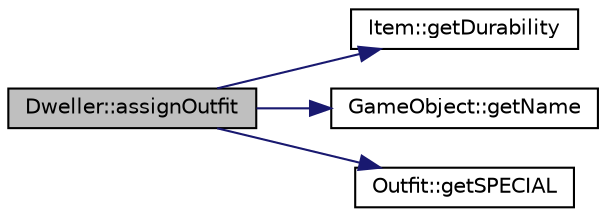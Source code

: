 digraph "Dweller::assignOutfit"
{
  bgcolor="transparent";
  edge [fontname="Helvetica",fontsize="10",labelfontname="Helvetica",labelfontsize="10"];
  node [fontname="Helvetica",fontsize="10",shape=record];
  rankdir="LR";
  Node1 [label="Dweller::assignOutfit",height=0.2,width=0.4,color="black", fillcolor="grey75", style="filled", fontcolor="black"];
  Node1 -> Node2 [color="midnightblue",fontsize="10",style="solid",fontname="Helvetica"];
  Node2 [label="Item::getDurability",height=0.2,width=0.4,color="black",URL="$classItem.html#a26396e7bd1be4d8ab3590dfac9cbca39",tooltip="Returns durability of Item. "];
  Node1 -> Node3 [color="midnightblue",fontsize="10",style="solid",fontname="Helvetica"];
  Node3 [label="GameObject::getName",height=0.2,width=0.4,color="black",URL="$classGameObject.html#a7a7cc496716e8c8453bd0bb954f2a7ee",tooltip="Returns name of GameObject. "];
  Node1 -> Node4 [color="midnightblue",fontsize="10",style="solid",fontname="Helvetica"];
  Node4 [label="Outfit::getSPECIAL",height=0.2,width=0.4,color="black",URL="$classOutfit.html#ac62f8f308ad5a60cee90a9bfa8d70d4e",tooltip="Returns kSPECIAL of Dweller. "];
}
